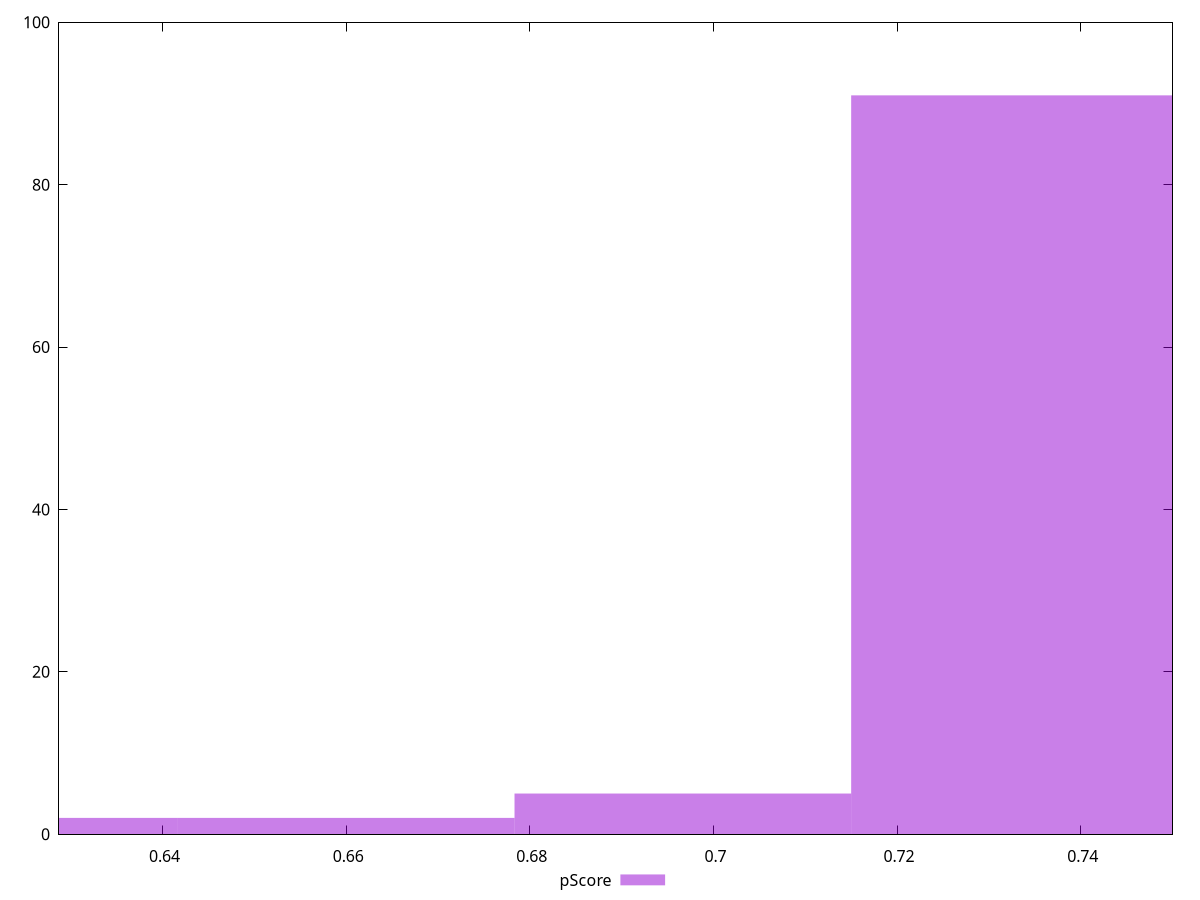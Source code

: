 reset

$pScore <<EOF
0.7333355387748791 91
0.6966687618361351 5
0.6600019848973913 2
0.6233352079586473 2
EOF

set key outside below
set boxwidth 0.036666776938743956
set xrange [0.6287222222222223:0.75]
set yrange [0:100]
set trange [0:100]
set style fill transparent solid 0.5 noborder
set terminal svg size 640, 490 enhanced background rgb 'white'
set output "report_00015_2021-02-09T16-11-33.973Z/uses-rel-preconnect/samples/pages/pScore/histogram.svg"

plot $pScore title "pScore" with boxes

reset
